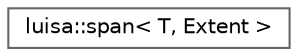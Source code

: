 digraph "类继承关系图"
{
 // LATEX_PDF_SIZE
  bgcolor="transparent";
  edge [fontname=Helvetica,fontsize=10,labelfontname=Helvetica,labelfontsize=10];
  node [fontname=Helvetica,fontsize=10,shape=box,height=0.2,width=0.4];
  rankdir="LR";
  Node0 [id="Node000000",label="luisa::span\< T, Extent \>",height=0.2,width=0.4,color="grey40", fillcolor="white", style="filled",URL="$classluisa_1_1span.html",tooltip=" "];
}
